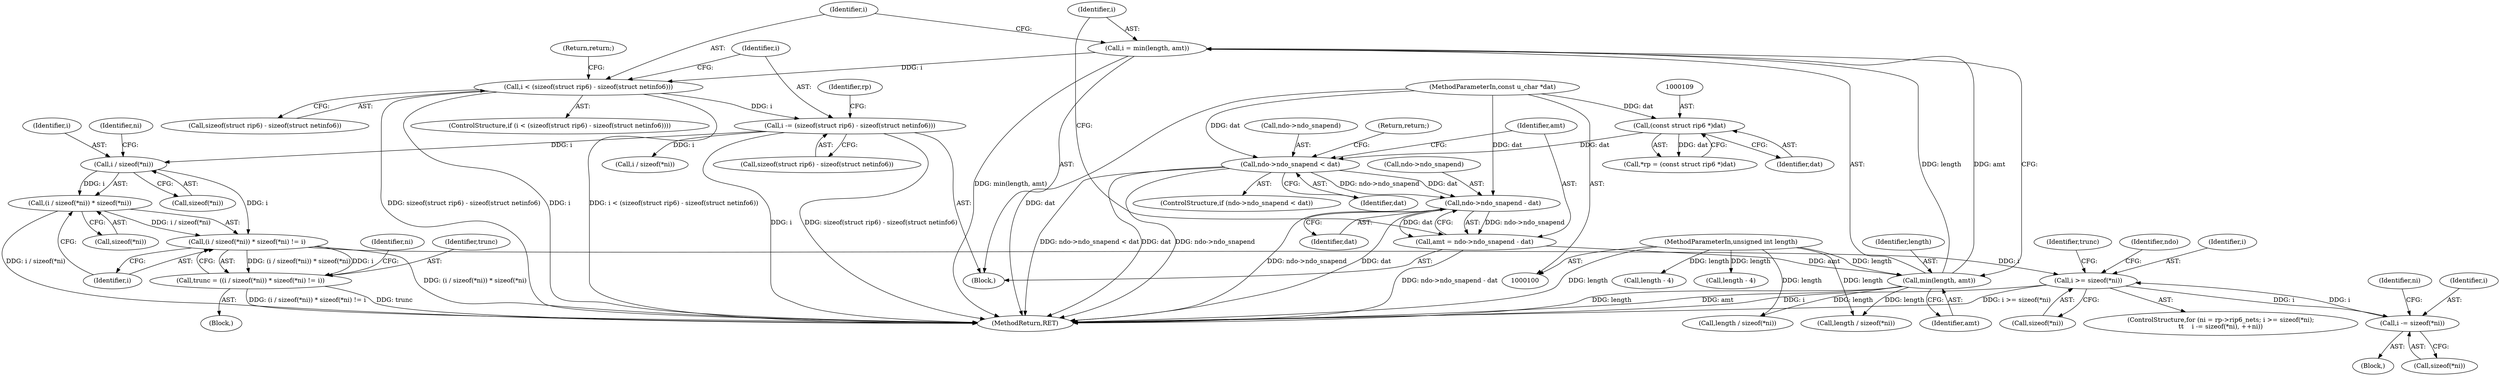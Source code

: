 digraph "1_tcpdump_e942fb84fbe3a73a98a00d2a279425872b5fb9d2@pointer" {
"1000304" [label="(Call,(i / sizeof(*ni)) * sizeof(*ni))"];
"1000305" [label="(Call,i / sizeof(*ni))"];
"1000144" [label="(Call,i -= (sizeof(struct rip6) - sizeof(struct netinfo6)))"];
"1000136" [label="(Call,i < (sizeof(struct rip6) - sizeof(struct netinfo6)))"];
"1000130" [label="(Call,i = min(length, amt))"];
"1000132" [label="(Call,min(length, amt))"];
"1000103" [label="(MethodParameterIn,unsigned int length)"];
"1000123" [label="(Call,amt = ndo->ndo_snapend - dat)"];
"1000125" [label="(Call,ndo->ndo_snapend - dat)"];
"1000117" [label="(Call,ndo->ndo_snapend < dat)"];
"1000108" [label="(Call,(const struct rip6 *)dat)"];
"1000102" [label="(MethodParameterIn,const u_char *dat)"];
"1000303" [label="(Call,(i / sizeof(*ni)) * sizeof(*ni) != i)"];
"1000301" [label="(Call,trunc = ((i / sizeof(*ni)) * sizeof(*ni) != i))"];
"1000320" [label="(Call,i >= sizeof(*ni))"];
"1000326" [label="(Call,i -= sizeof(*ni))"];
"1000388" [label="(MethodReturn,RET)"];
"1000325" [label="(Block,)"];
"1000271" [label="(Call,length / sizeof(*ni))"];
"1000137" [label="(Identifier,i)"];
"1000134" [label="(Identifier,amt)"];
"1000136" [label="(Call,i < (sizeof(struct rip6) - sizeof(struct netinfo6)))"];
"1000143" [label="(Return,return;)"];
"1000146" [label="(Call,sizeof(struct rip6) - sizeof(struct netinfo6))"];
"1000123" [label="(Call,amt = ndo->ndo_snapend - dat)"];
"1000303" [label="(Call,(i / sizeof(*ni)) * sizeof(*ni) != i)"];
"1000219" [label="(Call,i / sizeof(*ni))"];
"1000125" [label="(Call,ndo->ndo_snapend - dat)"];
"1000312" [label="(Identifier,ni)"];
"1000304" [label="(Call,(i / sizeof(*ni)) * sizeof(*ni))"];
"1000104" [label="(Block,)"];
"1000117" [label="(Call,ndo->ndo_snapend < dat)"];
"1000133" [label="(Identifier,length)"];
"1000145" [label="(Identifier,i)"];
"1000283" [label="(Call,length - 4)"];
"1000332" [label="(Identifier,ni)"];
"1000116" [label="(ControlStructure,if (ndo->ndo_snapend < dat))"];
"1000316" [label="(Identifier,ni)"];
"1000322" [label="(Call,sizeof(*ni))"];
"1000132" [label="(Call,min(length, amt))"];
"1000314" [label="(ControlStructure,for (ni = rp->rip6_nets; i >= sizeof(*ni);\n\t\t    i -= sizeof(*ni), ++ni))"];
"1000326" [label="(Call,i -= sizeof(*ni))"];
"1000306" [label="(Identifier,i)"];
"1000144" [label="(Call,i -= (sizeof(struct rip6) - sizeof(struct netinfo6)))"];
"1000356" [label="(Identifier,trunc)"];
"1000307" [label="(Call,sizeof(*ni))"];
"1000305" [label="(Call,i / sizeof(*ni))"];
"1000124" [label="(Identifier,amt)"];
"1000131" [label="(Identifier,i)"];
"1000313" [label="(Identifier,i)"];
"1000310" [label="(Call,sizeof(*ni))"];
"1000103" [label="(MethodParameterIn,unsigned int length)"];
"1000159" [label="(Call,length / sizeof(*ni))"];
"1000320" [label="(Call,i >= sizeof(*ni))"];
"1000110" [label="(Identifier,dat)"];
"1000301" [label="(Call,trunc = ((i / sizeof(*ni)) * sizeof(*ni) != i))"];
"1000327" [label="(Identifier,i)"];
"1000302" [label="(Identifier,trunc)"];
"1000118" [label="(Call,ndo->ndo_snapend)"];
"1000328" [label="(Call,sizeof(*ni))"];
"1000108" [label="(Call,(const struct rip6 *)dat)"];
"1000197" [label="(Call,length - 4)"];
"1000135" [label="(ControlStructure,if (i < (sizeof(struct rip6) - sizeof(struct netinfo6))))"];
"1000337" [label="(Identifier,ndo)"];
"1000153" [label="(Identifier,rp)"];
"1000121" [label="(Identifier,dat)"];
"1000129" [label="(Identifier,dat)"];
"1000155" [label="(Block,)"];
"1000122" [label="(Return,return;)"];
"1000126" [label="(Call,ndo->ndo_snapend)"];
"1000138" [label="(Call,sizeof(struct rip6) - sizeof(struct netinfo6))"];
"1000321" [label="(Identifier,i)"];
"1000130" [label="(Call,i = min(length, amt))"];
"1000106" [label="(Call,*rp = (const struct rip6 *)dat)"];
"1000102" [label="(MethodParameterIn,const u_char *dat)"];
"1000304" -> "1000303"  [label="AST: "];
"1000304" -> "1000310"  [label="CFG: "];
"1000305" -> "1000304"  [label="AST: "];
"1000310" -> "1000304"  [label="AST: "];
"1000313" -> "1000304"  [label="CFG: "];
"1000304" -> "1000388"  [label="DDG: i / sizeof(*ni)"];
"1000304" -> "1000303"  [label="DDG: i / sizeof(*ni)"];
"1000305" -> "1000304"  [label="DDG: i"];
"1000305" -> "1000307"  [label="CFG: "];
"1000306" -> "1000305"  [label="AST: "];
"1000307" -> "1000305"  [label="AST: "];
"1000312" -> "1000305"  [label="CFG: "];
"1000144" -> "1000305"  [label="DDG: i"];
"1000305" -> "1000303"  [label="DDG: i"];
"1000144" -> "1000104"  [label="AST: "];
"1000144" -> "1000146"  [label="CFG: "];
"1000145" -> "1000144"  [label="AST: "];
"1000146" -> "1000144"  [label="AST: "];
"1000153" -> "1000144"  [label="CFG: "];
"1000144" -> "1000388"  [label="DDG: i"];
"1000144" -> "1000388"  [label="DDG: sizeof(struct rip6) - sizeof(struct netinfo6)"];
"1000136" -> "1000144"  [label="DDG: i"];
"1000144" -> "1000219"  [label="DDG: i"];
"1000136" -> "1000135"  [label="AST: "];
"1000136" -> "1000138"  [label="CFG: "];
"1000137" -> "1000136"  [label="AST: "];
"1000138" -> "1000136"  [label="AST: "];
"1000143" -> "1000136"  [label="CFG: "];
"1000145" -> "1000136"  [label="CFG: "];
"1000136" -> "1000388"  [label="DDG: i < (sizeof(struct rip6) - sizeof(struct netinfo6))"];
"1000136" -> "1000388"  [label="DDG: sizeof(struct rip6) - sizeof(struct netinfo6)"];
"1000136" -> "1000388"  [label="DDG: i"];
"1000130" -> "1000136"  [label="DDG: i"];
"1000130" -> "1000104"  [label="AST: "];
"1000130" -> "1000132"  [label="CFG: "];
"1000131" -> "1000130"  [label="AST: "];
"1000132" -> "1000130"  [label="AST: "];
"1000137" -> "1000130"  [label="CFG: "];
"1000130" -> "1000388"  [label="DDG: min(length, amt)"];
"1000132" -> "1000130"  [label="DDG: length"];
"1000132" -> "1000130"  [label="DDG: amt"];
"1000132" -> "1000134"  [label="CFG: "];
"1000133" -> "1000132"  [label="AST: "];
"1000134" -> "1000132"  [label="AST: "];
"1000132" -> "1000388"  [label="DDG: amt"];
"1000132" -> "1000388"  [label="DDG: length"];
"1000103" -> "1000132"  [label="DDG: length"];
"1000123" -> "1000132"  [label="DDG: amt"];
"1000132" -> "1000159"  [label="DDG: length"];
"1000132" -> "1000271"  [label="DDG: length"];
"1000103" -> "1000100"  [label="AST: "];
"1000103" -> "1000388"  [label="DDG: length"];
"1000103" -> "1000159"  [label="DDG: length"];
"1000103" -> "1000197"  [label="DDG: length"];
"1000103" -> "1000271"  [label="DDG: length"];
"1000103" -> "1000283"  [label="DDG: length"];
"1000123" -> "1000104"  [label="AST: "];
"1000123" -> "1000125"  [label="CFG: "];
"1000124" -> "1000123"  [label="AST: "];
"1000125" -> "1000123"  [label="AST: "];
"1000131" -> "1000123"  [label="CFG: "];
"1000123" -> "1000388"  [label="DDG: ndo->ndo_snapend - dat"];
"1000125" -> "1000123"  [label="DDG: ndo->ndo_snapend"];
"1000125" -> "1000123"  [label="DDG: dat"];
"1000125" -> "1000129"  [label="CFG: "];
"1000126" -> "1000125"  [label="AST: "];
"1000129" -> "1000125"  [label="AST: "];
"1000125" -> "1000388"  [label="DDG: ndo->ndo_snapend"];
"1000125" -> "1000388"  [label="DDG: dat"];
"1000117" -> "1000125"  [label="DDG: ndo->ndo_snapend"];
"1000117" -> "1000125"  [label="DDG: dat"];
"1000102" -> "1000125"  [label="DDG: dat"];
"1000117" -> "1000116"  [label="AST: "];
"1000117" -> "1000121"  [label="CFG: "];
"1000118" -> "1000117"  [label="AST: "];
"1000121" -> "1000117"  [label="AST: "];
"1000122" -> "1000117"  [label="CFG: "];
"1000124" -> "1000117"  [label="CFG: "];
"1000117" -> "1000388"  [label="DDG: ndo->ndo_snapend < dat"];
"1000117" -> "1000388"  [label="DDG: dat"];
"1000117" -> "1000388"  [label="DDG: ndo->ndo_snapend"];
"1000108" -> "1000117"  [label="DDG: dat"];
"1000102" -> "1000117"  [label="DDG: dat"];
"1000108" -> "1000106"  [label="AST: "];
"1000108" -> "1000110"  [label="CFG: "];
"1000109" -> "1000108"  [label="AST: "];
"1000110" -> "1000108"  [label="AST: "];
"1000106" -> "1000108"  [label="CFG: "];
"1000108" -> "1000106"  [label="DDG: dat"];
"1000102" -> "1000108"  [label="DDG: dat"];
"1000102" -> "1000100"  [label="AST: "];
"1000102" -> "1000388"  [label="DDG: dat"];
"1000303" -> "1000301"  [label="AST: "];
"1000303" -> "1000313"  [label="CFG: "];
"1000313" -> "1000303"  [label="AST: "];
"1000301" -> "1000303"  [label="CFG: "];
"1000303" -> "1000388"  [label="DDG: (i / sizeof(*ni)) * sizeof(*ni)"];
"1000303" -> "1000301"  [label="DDG: (i / sizeof(*ni)) * sizeof(*ni)"];
"1000303" -> "1000301"  [label="DDG: i"];
"1000303" -> "1000320"  [label="DDG: i"];
"1000301" -> "1000155"  [label="AST: "];
"1000302" -> "1000301"  [label="AST: "];
"1000316" -> "1000301"  [label="CFG: "];
"1000301" -> "1000388"  [label="DDG: (i / sizeof(*ni)) * sizeof(*ni) != i"];
"1000301" -> "1000388"  [label="DDG: trunc"];
"1000320" -> "1000314"  [label="AST: "];
"1000320" -> "1000322"  [label="CFG: "];
"1000321" -> "1000320"  [label="AST: "];
"1000322" -> "1000320"  [label="AST: "];
"1000337" -> "1000320"  [label="CFG: "];
"1000356" -> "1000320"  [label="CFG: "];
"1000320" -> "1000388"  [label="DDG: i"];
"1000320" -> "1000388"  [label="DDG: i >= sizeof(*ni)"];
"1000326" -> "1000320"  [label="DDG: i"];
"1000320" -> "1000326"  [label="DDG: i"];
"1000326" -> "1000325"  [label="AST: "];
"1000326" -> "1000328"  [label="CFG: "];
"1000327" -> "1000326"  [label="AST: "];
"1000328" -> "1000326"  [label="AST: "];
"1000332" -> "1000326"  [label="CFG: "];
}
